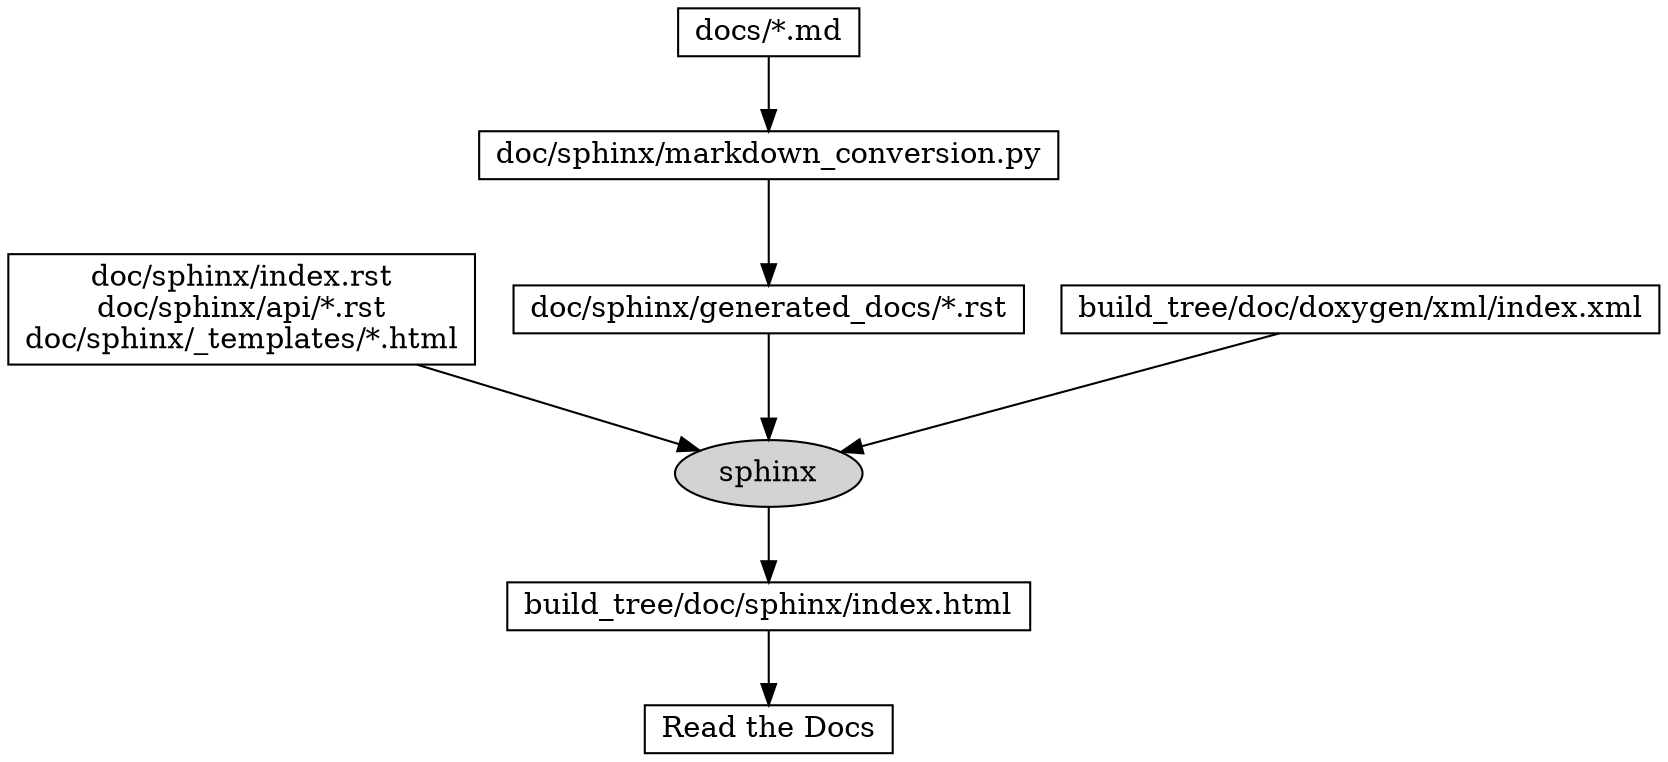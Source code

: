 digraph doxygen_flow {
    rankdir = "TB"
    node [fontsize = 14, shape = box, height = 0.25]
    edge [fontsize = 14]

    "sphinx" [shape = oval, fillcolor = lightgray, style = filled]

    "source_rst" [label = "doc/sphinx/index.rst\ndoc/sphinx/api/*.rst\ndoc/sphinx/_templates/*.html"]
    "source_rst" -> "sphinx"

    "docs_md" [label = "docs/*.md"]
    "markdown_conversion_py" [label = "doc/sphinx/markdown_conversion.py"]
    "generated_rst" [label = "doc/sphinx/generated_docs/*.rst"]
    "docs_md" -> "markdown_conversion_py" -> "generated_rst"
    "generated_rst" -> "sphinx"

    "index.xml" [label = "build_tree/doc/doxygen/xml/index.xml"]
    "index.xml" -> "sphinx"

    "sphinx_output" [label = "build_tree/doc/sphinx/index.html"]
    "sphinx" -> "sphinx_output"

    "read_the_docs" [label = "Read the Docs"]
    "sphinx_output" -> "read_the_docs"
}
